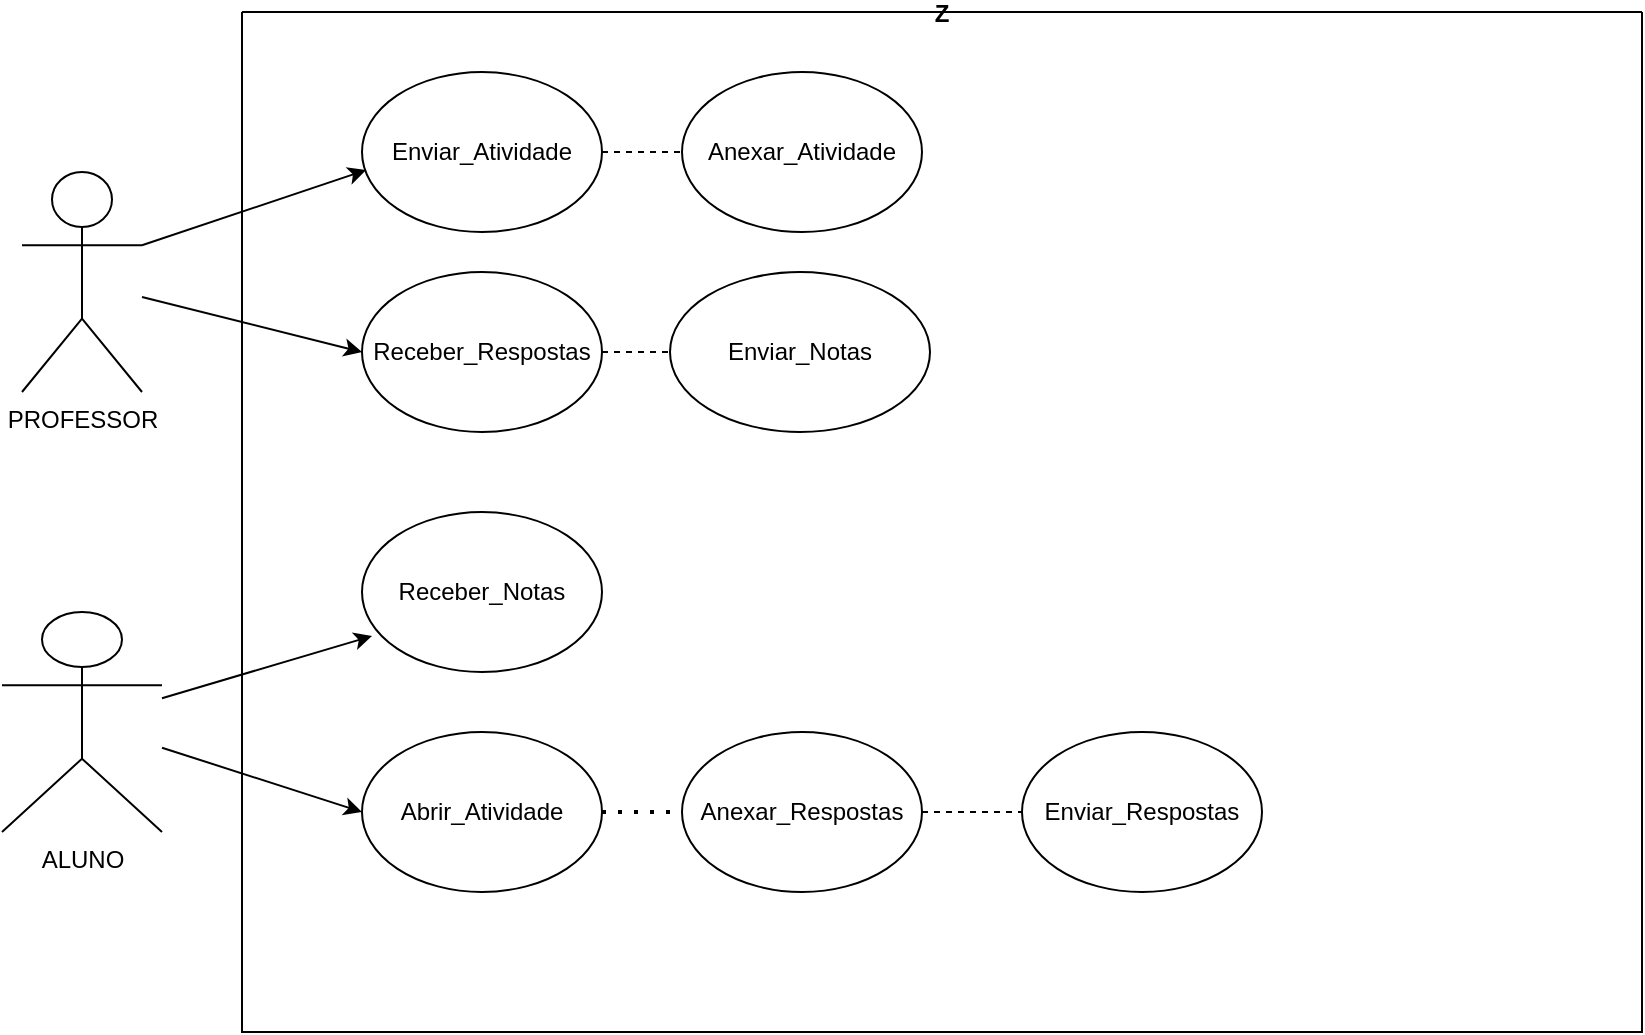 <mxfile version="16.6.5" type="github">
  <diagram id="3h-JfIxo-WasI5sI3BKm" name="Page-1">
    <mxGraphModel dx="1422" dy="794" grid="1" gridSize="10" guides="1" tooltips="1" connect="1" arrows="1" fold="1" page="1" pageScale="1" pageWidth="827" pageHeight="1169" math="0" shadow="0">
      <root>
        <mxCell id="0" />
        <mxCell id="1" parent="0" />
        <mxCell id="d_1X-yigHP2n_i8loz8Q-1" value="&lt;font style=&quot;vertical-align: inherit&quot;&gt;&lt;font style=&quot;vertical-align: inherit&quot;&gt;PROFESSOR&lt;br&gt;&lt;br&gt;&lt;/font&gt;&lt;/font&gt;" style="shape=umlActor;verticalLabelPosition=bottom;verticalAlign=top;html=1;outlineConnect=0;" vertex="1" parent="1">
          <mxGeometry x="30" y="130" width="60" height="110" as="geometry" />
        </mxCell>
        <mxCell id="d_1X-yigHP2n_i8loz8Q-2" value="ALUNO" style="shape=umlActor;verticalLabelPosition=bottom;verticalAlign=top;html=1;outlineConnect=0;" vertex="1" parent="1">
          <mxGeometry x="20" y="350" width="80" height="110" as="geometry" />
        </mxCell>
        <mxCell id="d_1X-yigHP2n_i8loz8Q-34" value="Z" style="swimlane;startSize=0;shadow=0;gradientColor=none;" vertex="1" parent="1">
          <mxGeometry x="140" y="50" width="700" height="510" as="geometry" />
        </mxCell>
        <mxCell id="d_1X-yigHP2n_i8loz8Q-10" value="Enviar_Atividade" style="ellipse;whiteSpace=wrap;html=1;" vertex="1" parent="d_1X-yigHP2n_i8loz8Q-34">
          <mxGeometry x="60" y="30" width="120" height="80" as="geometry" />
        </mxCell>
        <mxCell id="d_1X-yigHP2n_i8loz8Q-35" value="Abrir_Atividade" style="ellipse;whiteSpace=wrap;html=1;shadow=0;gradientColor=none;" vertex="1" parent="d_1X-yigHP2n_i8loz8Q-34">
          <mxGeometry x="60" y="360" width="120" height="80" as="geometry" />
        </mxCell>
        <mxCell id="d_1X-yigHP2n_i8loz8Q-21" value="Anexar_Respostas" style="ellipse;whiteSpace=wrap;html=1;shadow=0;gradientColor=none;" vertex="1" parent="d_1X-yigHP2n_i8loz8Q-34">
          <mxGeometry x="220" y="360" width="120" height="80" as="geometry" />
        </mxCell>
        <mxCell id="d_1X-yigHP2n_i8loz8Q-33" value="Enviar_Respostas" style="ellipse;whiteSpace=wrap;html=1;shadow=0;gradientColor=none;" vertex="1" parent="d_1X-yigHP2n_i8loz8Q-34">
          <mxGeometry x="390" y="360" width="120" height="80" as="geometry" />
        </mxCell>
        <mxCell id="d_1X-yigHP2n_i8loz8Q-44" value="Receber_Respostas" style="ellipse;whiteSpace=wrap;html=1;shadow=0;gradientColor=none;" vertex="1" parent="d_1X-yigHP2n_i8loz8Q-34">
          <mxGeometry x="60" y="130" width="120" height="80" as="geometry" />
        </mxCell>
        <mxCell id="d_1X-yigHP2n_i8loz8Q-49" value="Enviar_Notas" style="ellipse;whiteSpace=wrap;html=1;shadow=0;gradientColor=none;" vertex="1" parent="d_1X-yigHP2n_i8loz8Q-34">
          <mxGeometry x="214" y="130" width="130" height="80" as="geometry" />
        </mxCell>
        <mxCell id="d_1X-yigHP2n_i8loz8Q-51" value="Receber_Notas" style="ellipse;whiteSpace=wrap;html=1;shadow=0;gradientColor=none;" vertex="1" parent="d_1X-yigHP2n_i8loz8Q-34">
          <mxGeometry x="60" y="250" width="120" height="80" as="geometry" />
        </mxCell>
        <mxCell id="d_1X-yigHP2n_i8loz8Q-59" value="" style="endArrow=none;dashed=1;html=1;dashPattern=1 3;strokeWidth=2;rounded=0;entryX=0;entryY=0.5;entryDx=0;entryDy=0;exitX=1;exitY=0.5;exitDx=0;exitDy=0;" edge="1" parent="d_1X-yigHP2n_i8loz8Q-34" source="d_1X-yigHP2n_i8loz8Q-35" target="d_1X-yigHP2n_i8loz8Q-21">
          <mxGeometry width="50" height="50" relative="1" as="geometry">
            <mxPoint x="180" y="405" as="sourcePoint" />
            <mxPoint x="230" y="355" as="targetPoint" />
          </mxGeometry>
        </mxCell>
        <mxCell id="d_1X-yigHP2n_i8loz8Q-60" value="" style="endArrow=none;dashed=1;html=1;rounded=0;entryX=0;entryY=0.5;entryDx=0;entryDy=0;exitX=1;exitY=0.5;exitDx=0;exitDy=0;" edge="1" parent="d_1X-yigHP2n_i8loz8Q-34" source="d_1X-yigHP2n_i8loz8Q-21" target="d_1X-yigHP2n_i8loz8Q-33">
          <mxGeometry width="50" height="50" relative="1" as="geometry">
            <mxPoint x="325" y="350" as="sourcePoint" />
            <mxPoint x="375" y="300" as="targetPoint" />
          </mxGeometry>
        </mxCell>
        <mxCell id="d_1X-yigHP2n_i8loz8Q-8" value="&lt;font style=&quot;vertical-align: inherit&quot;&gt;&lt;font style=&quot;vertical-align: inherit&quot;&gt;Anexar_Atividade&lt;/font&gt;&lt;/font&gt;" style="ellipse;whiteSpace=wrap;html=1;" vertex="1" parent="d_1X-yigHP2n_i8loz8Q-34">
          <mxGeometry x="220" y="30" width="120" height="80" as="geometry" />
        </mxCell>
        <mxCell id="d_1X-yigHP2n_i8loz8Q-65" value="" style="endArrow=none;dashed=1;html=1;rounded=0;exitX=1;exitY=0.5;exitDx=0;exitDy=0;entryX=0;entryY=0.5;entryDx=0;entryDy=0;" edge="1" parent="d_1X-yigHP2n_i8loz8Q-34" source="d_1X-yigHP2n_i8loz8Q-44" target="d_1X-yigHP2n_i8loz8Q-49">
          <mxGeometry width="50" height="50" relative="1" as="geometry">
            <mxPoint x="250" y="260" as="sourcePoint" />
            <mxPoint x="210" y="170" as="targetPoint" />
          </mxGeometry>
        </mxCell>
        <mxCell id="d_1X-yigHP2n_i8loz8Q-67" value="" style="endArrow=none;dashed=1;html=1;rounded=0;entryX=0;entryY=0.5;entryDx=0;entryDy=0;" edge="1" parent="d_1X-yigHP2n_i8loz8Q-34" source="d_1X-yigHP2n_i8loz8Q-10" target="d_1X-yigHP2n_i8loz8Q-8">
          <mxGeometry width="50" height="50" relative="1" as="geometry">
            <mxPoint x="250" y="360" as="sourcePoint" />
            <mxPoint x="300" y="310" as="targetPoint" />
          </mxGeometry>
        </mxCell>
        <mxCell id="d_1X-yigHP2n_i8loz8Q-39" value="" style="endArrow=classic;html=1;rounded=0;entryX=0;entryY=0.5;entryDx=0;entryDy=0;" edge="1" parent="1" source="d_1X-yigHP2n_i8loz8Q-2" target="d_1X-yigHP2n_i8loz8Q-35">
          <mxGeometry width="50" height="50" relative="1" as="geometry">
            <mxPoint x="120" y="410" as="sourcePoint" />
            <mxPoint x="170" y="360" as="targetPoint" />
          </mxGeometry>
        </mxCell>
        <mxCell id="d_1X-yigHP2n_i8loz8Q-63" value="" style="endArrow=classic;html=1;rounded=0;entryX=0.042;entryY=0.775;entryDx=0;entryDy=0;entryPerimeter=0;" edge="1" parent="1" source="d_1X-yigHP2n_i8loz8Q-2" target="d_1X-yigHP2n_i8loz8Q-51">
          <mxGeometry width="50" height="50" relative="1" as="geometry">
            <mxPoint x="390" y="310" as="sourcePoint" />
            <mxPoint x="440" y="260" as="targetPoint" />
          </mxGeometry>
        </mxCell>
        <mxCell id="d_1X-yigHP2n_i8loz8Q-64" value="" style="endArrow=classic;html=1;rounded=0;entryX=0;entryY=0.5;entryDx=0;entryDy=0;" edge="1" parent="1" source="d_1X-yigHP2n_i8loz8Q-1" target="d_1X-yigHP2n_i8loz8Q-44">
          <mxGeometry width="50" height="50" relative="1" as="geometry">
            <mxPoint x="390" y="310" as="sourcePoint" />
            <mxPoint x="440" y="260" as="targetPoint" />
          </mxGeometry>
        </mxCell>
        <mxCell id="d_1X-yigHP2n_i8loz8Q-66" value="" style="endArrow=classic;html=1;rounded=0;entryX=0.017;entryY=0.613;entryDx=0;entryDy=0;entryPerimeter=0;exitX=1;exitY=0.333;exitDx=0;exitDy=0;exitPerimeter=0;" edge="1" parent="1" source="d_1X-yigHP2n_i8loz8Q-1" target="d_1X-yigHP2n_i8loz8Q-10">
          <mxGeometry width="50" height="50" relative="1" as="geometry">
            <mxPoint x="130" y="170" as="sourcePoint" />
            <mxPoint x="180" y="120" as="targetPoint" />
          </mxGeometry>
        </mxCell>
      </root>
    </mxGraphModel>
  </diagram>
</mxfile>

